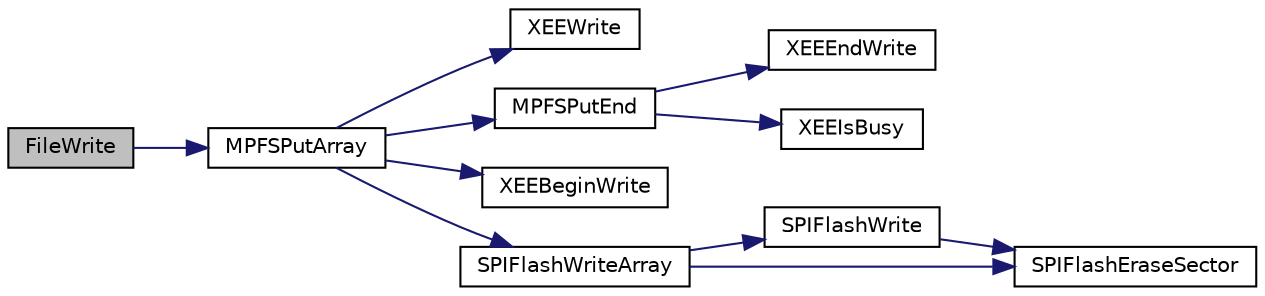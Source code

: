 digraph "FileWrite"
{
  edge [fontname="Helvetica",fontsize="10",labelfontname="Helvetica",labelfontsize="10"];
  node [fontname="Helvetica",fontsize="10",shape=record];
  rankdir="LR";
  Node1 [label="FileWrite",height=0.2,width=0.4,color="black", fillcolor="grey75", style="filled", fontcolor="black"];
  Node1 -> Node2 [color="midnightblue",fontsize="10",style="solid",fontname="Helvetica"];
  Node2 [label="MPFSPutArray",height=0.2,width=0.4,color="black", fillcolor="white", style="filled",URL="$_m_p_f_s2_8h.html#afa47da09a3cdc268e36c7b5d1b519cf2"];
  Node2 -> Node3 [color="midnightblue",fontsize="10",style="solid",fontname="Helvetica"];
  Node3 [label="XEEWrite",height=0.2,width=0.4,color="black", fillcolor="white", style="filled",URL="$_x_e_e_p_r_o_m_8h.html#a0fe4ca5a8d158c7243f485dab26f7d8a"];
  Node2 -> Node4 [color="midnightblue",fontsize="10",style="solid",fontname="Helvetica"];
  Node4 [label="MPFSPutEnd",height=0.2,width=0.4,color="black", fillcolor="white", style="filled",URL="$_m_p_f_s2_8c.html#a9f7f6bef65072dee05715035973b44f0"];
  Node4 -> Node5 [color="midnightblue",fontsize="10",style="solid",fontname="Helvetica"];
  Node5 [label="XEEEndWrite",height=0.2,width=0.4,color="black", fillcolor="white", style="filled",URL="$_x_e_e_p_r_o_m_8h.html#a6d20f42e7426114f3847f2d17ff229f7"];
  Node4 -> Node6 [color="midnightblue",fontsize="10",style="solid",fontname="Helvetica"];
  Node6 [label="XEEIsBusy",height=0.2,width=0.4,color="black", fillcolor="white", style="filled",URL="$_x_e_e_p_r_o_m_8h.html#a40a63569550b323304bb20df058a1a6c"];
  Node2 -> Node7 [color="midnightblue",fontsize="10",style="solid",fontname="Helvetica"];
  Node7 [label="XEEBeginWrite",height=0.2,width=0.4,color="black", fillcolor="white", style="filled",URL="$_x_e_e_p_r_o_m_8h.html#ae9e069983918e1555404f653ecf7925d"];
  Node2 -> Node8 [color="midnightblue",fontsize="10",style="solid",fontname="Helvetica"];
  Node8 [label="SPIFlashWriteArray",height=0.2,width=0.4,color="black", fillcolor="white", style="filled",URL="$_s_p_i_flash_8h.html#a83562e6fd8ec75b9f1eadbb183befc7c"];
  Node8 -> Node9 [color="midnightblue",fontsize="10",style="solid",fontname="Helvetica"];
  Node9 [label="SPIFlashWrite",height=0.2,width=0.4,color="black", fillcolor="white", style="filled",URL="$_s_p_i_flash_8c.html#ae1eaf63642c31e547e62ddeb20604cb0"];
  Node9 -> Node10 [color="midnightblue",fontsize="10",style="solid",fontname="Helvetica"];
  Node10 [label="SPIFlashEraseSector",height=0.2,width=0.4,color="black", fillcolor="white", style="filled",URL="$_s_p_i_flash_8c.html#a65cbb06d38e372c4cc96bc9b876ce779"];
  Node8 -> Node10 [color="midnightblue",fontsize="10",style="solid",fontname="Helvetica"];
}
